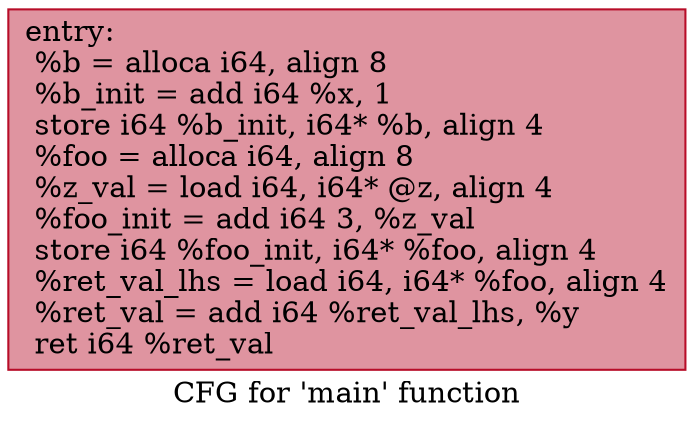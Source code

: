 digraph "CFG for 'main' function" {
	label="CFG for 'main' function";

	Node0x600002fd4cc0 [shape=record,color="#b70d28ff", style=filled, fillcolor="#b70d2870",label="{entry:\l  %b = alloca i64, align 8\l  %b_init = add i64 %x, 1\l  store i64 %b_init, i64* %b, align 4\l  %foo = alloca i64, align 8\l  %z_val = load i64, i64* @z, align 4\l  %foo_init = add i64 3, %z_val\l  store i64 %foo_init, i64* %foo, align 4\l  %ret_val_lhs = load i64, i64* %foo, align 4\l  %ret_val = add i64 %ret_val_lhs, %y\l  ret i64 %ret_val\l}"];
}

